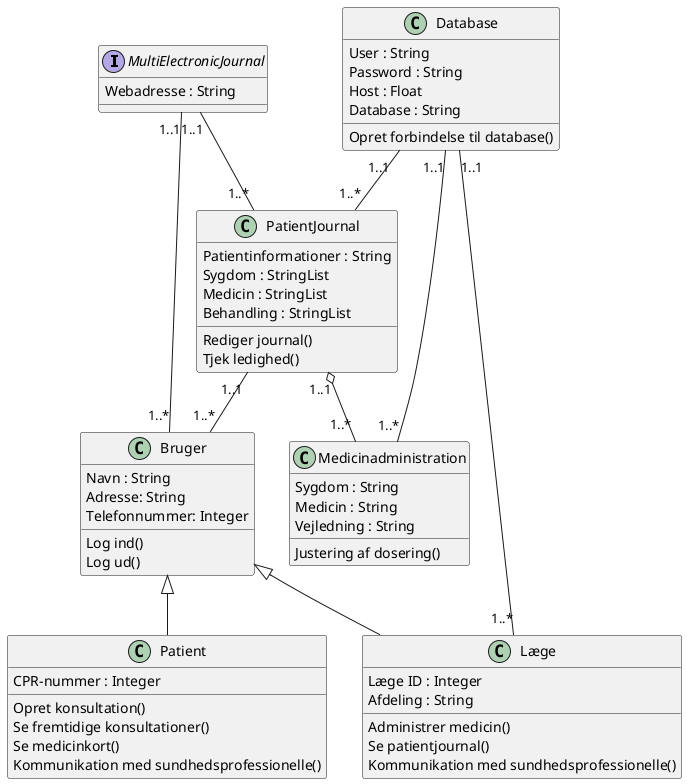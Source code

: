 @startuml
'https://plantuml.com/class-diagram

MultiElectronicJournal "1..1" -- "1..*" PatientJournal
PatientJournal "1..1" -- "1..*" Bruger
Bruger "1..*" -- "1..1" MultiElectronicJournal
PatientJournal "1..1" o-- "1..*" Medicinadministration
Bruger <|-- Læge
Bruger <|-- Patient
Database "1..1 " -- "1..*" PatientJournal
Database "1..1" -- "1..*" Medicinadministration
Database "1..1" -- "1..*" Læge

interface MultiElectronicJournal {
  Webadresse : String
}

class PatientJournal {
  Patientinformationer : String
  Sygdom : StringList
  Medicin : StringList
  Behandling : StringList
  Rediger journal()
  Tjek ledighed()
}

class Bruger {
  Navn : String
  Adresse: String
  Telefonnummer: Integer
  Log ind()
  Log ud()
}

class Læge {
  Læge ID : Integer
  Afdeling : String
  Administrer medicin()
  Se patientjournal()
  Kommunikation med sundhedsprofessionelle()
}

class Patient {
  CPR-nummer : Integer
  Opret konsultation()
  Se fremtidige konsultationer()
  Se medicinkort()
  Kommunikation med sundhedsprofessionelle()
}

class Medicinadministration {
  Sygdom : String
  Medicin : String
  Vejledning : String
  Justering af dosering()
}

class Database {
  User : String
  Password : String
  Host : Float
  Database : String
  Opret forbindelse til database()
}

@enduml